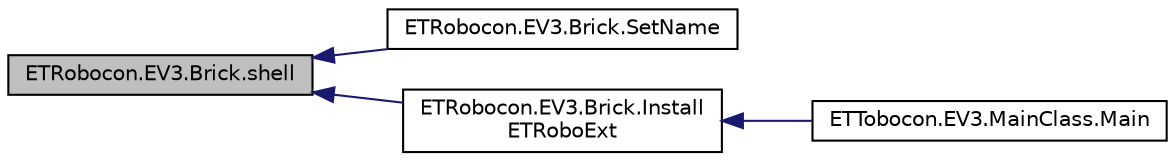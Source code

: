 digraph "ETRobocon.EV3.Brick.shell"
{
  edge [fontname="Helvetica",fontsize="10",labelfontname="Helvetica",labelfontsize="10"];
  node [fontname="Helvetica",fontsize="10",shape=record];
  rankdir="LR";
  Node1 [label="ETRobocon.EV3.Brick.shell",height=0.2,width=0.4,color="black", fillcolor="grey75", style="filled", fontcolor="black"];
  Node1 -> Node2 [dir="back",color="midnightblue",fontsize="10",style="solid",fontname="Helvetica"];
  Node2 [label="ETRobocon.EV3.Brick.SetName",height=0.2,width=0.4,color="black", fillcolor="white", style="filled",URL="$class_e_t_robocon_1_1_e_v3_1_1_brick.html#a0f5bdf16947104b5612693221107307c",tooltip="EV3インテリジェントブリックのホスト名およびBluetoothデバイス名を設定する "];
  Node1 -> Node3 [dir="back",color="midnightblue",fontsize="10",style="solid",fontname="Helvetica"];
  Node3 [label="ETRobocon.EV3.Brick.Install\lETRoboExt",height=0.2,width=0.4,color="black", fillcolor="white", style="filled",URL="$class_e_t_robocon_1_1_e_v3_1_1_brick.html#a512b6cf738662fc2bd781b072b02cb4e",tooltip="Bluetooth関係のETロボコン拡張機能を有効にする "];
  Node3 -> Node4 [dir="back",color="midnightblue",fontsize="10",style="solid",fontname="Helvetica"];
  Node4 [label="ETTobocon.EV3.MainClass.Main",height=0.2,width=0.4,color="black", fillcolor="white", style="filled",URL="$class_e_t_tobocon_1_1_e_v3_1_1_main_class.html#ab78fd6d9e003ec56bbe3d8dfabcce182"];
}
